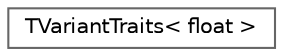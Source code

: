 digraph "Graphical Class Hierarchy"
{
 // INTERACTIVE_SVG=YES
 // LATEX_PDF_SIZE
  bgcolor="transparent";
  edge [fontname=Helvetica,fontsize=10,labelfontname=Helvetica,labelfontsize=10];
  node [fontname=Helvetica,fontsize=10,shape=box,height=0.2,width=0.4];
  rankdir="LR";
  Node0 [id="Node000000",label="TVariantTraits\< float \>",height=0.2,width=0.4,color="grey40", fillcolor="white", style="filled",URL="$d7/d32/structTVariantTraits_3_01float_01_4.html",tooltip="Implements variant type traits for the built-in float type."];
}
